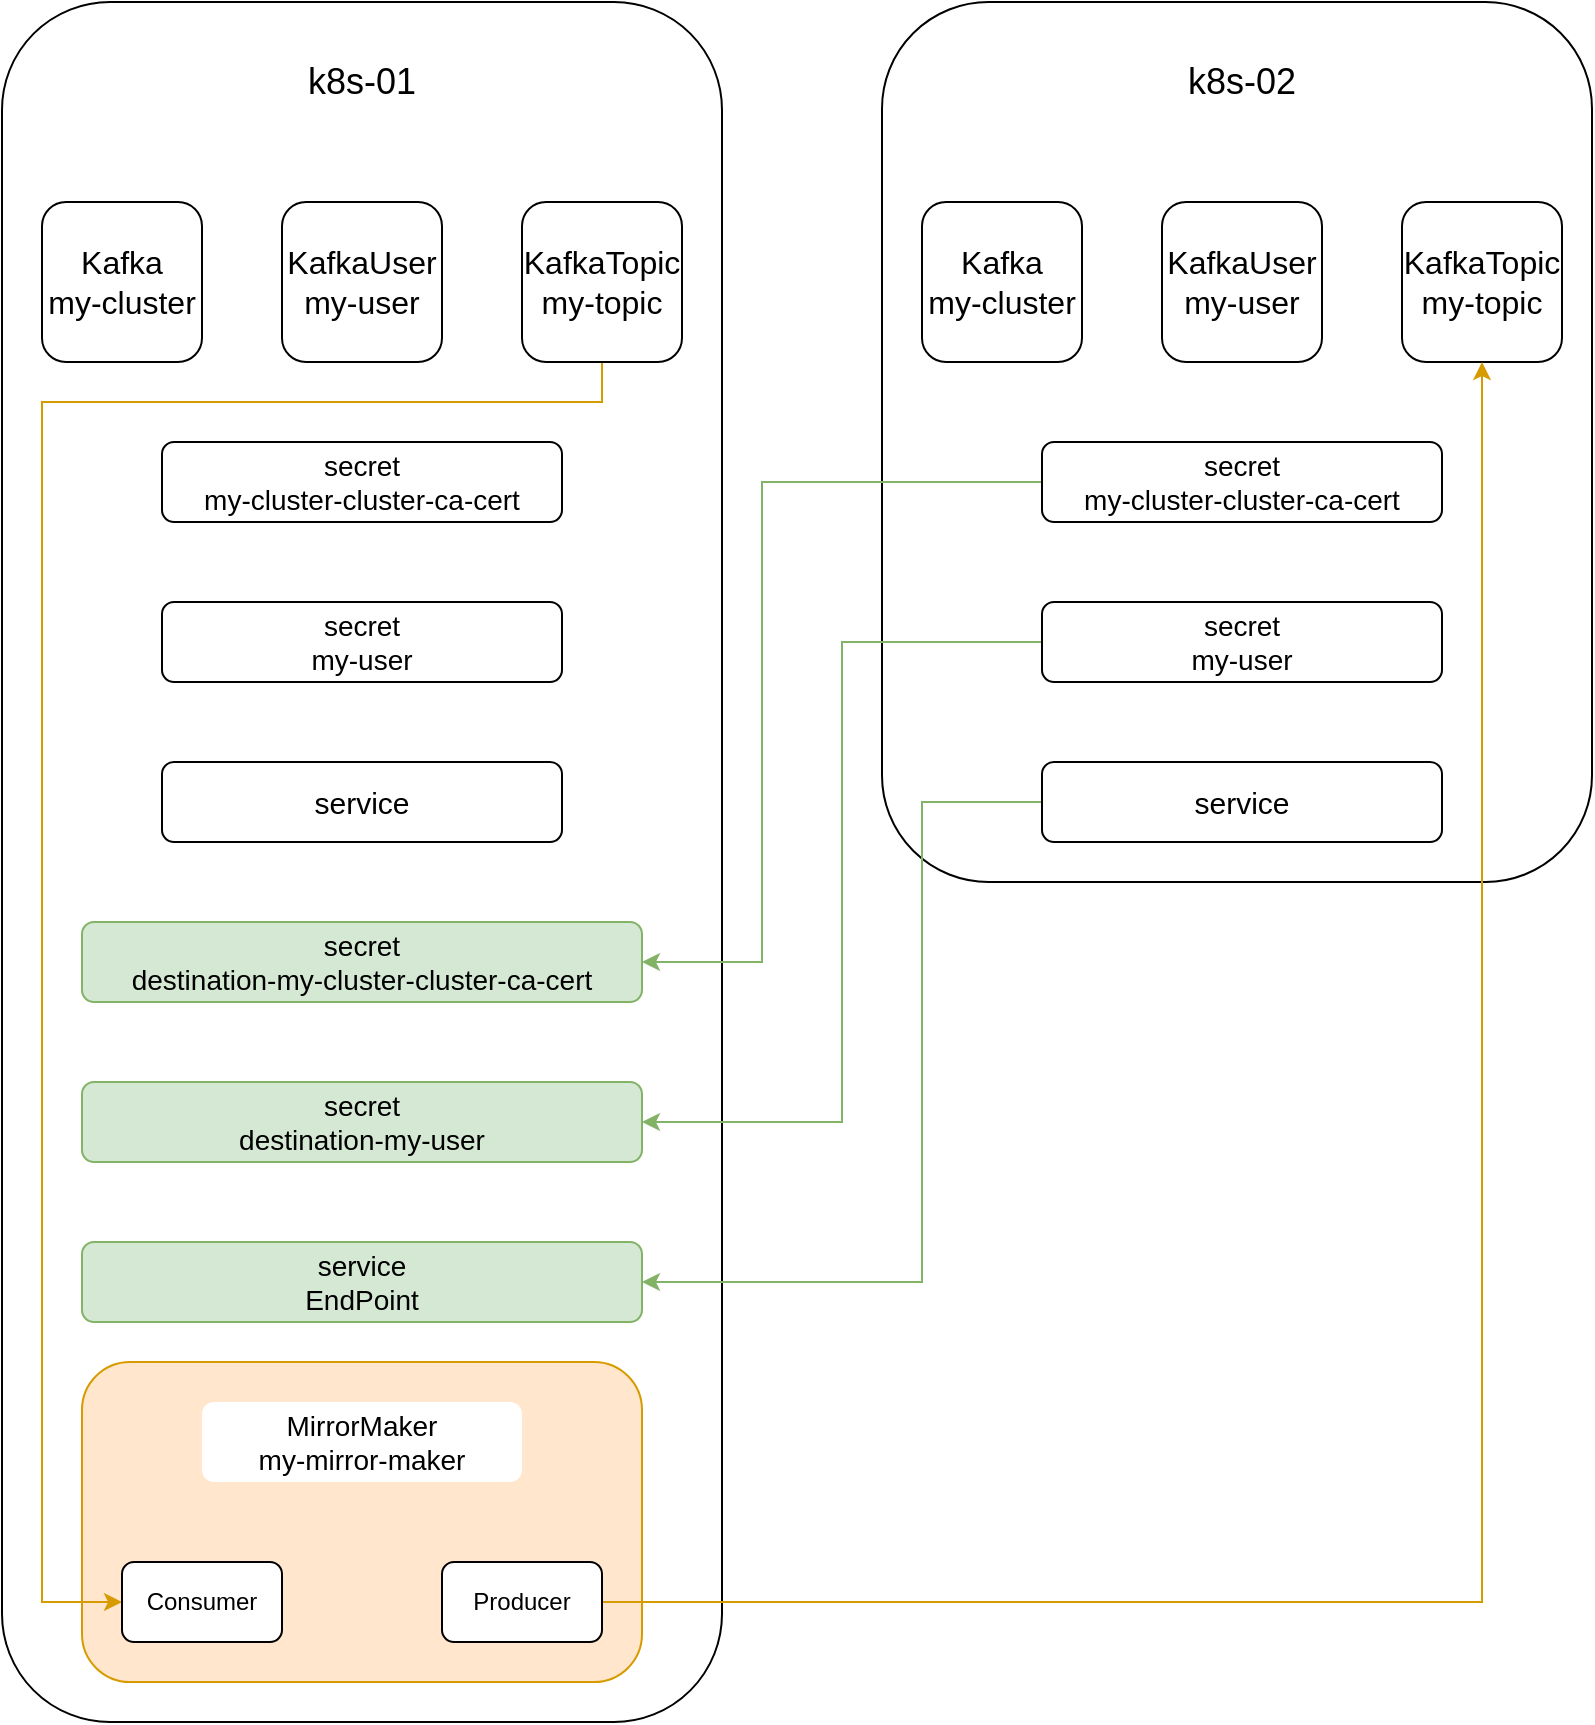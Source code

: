 <mxfile version="12.5.3" type="device"><diagram id="eZydjgVff0OTB53SrX3E" name="第 1 页"><mxGraphModel dx="1106" dy="820" grid="1" gridSize="10" guides="1" tooltips="1" connect="1" arrows="1" fold="1" page="1" pageScale="1" pageWidth="827" pageHeight="1169" math="0" shadow="0"><root><mxCell id="0"/><mxCell id="1" parent="0"/><mxCell id="B29BiDjZEvR5qVa_CcJ3-7" value="" style="rounded=1;whiteSpace=wrap;html=1;" vertex="1" parent="1"><mxGeometry x="20" y="20" width="360" height="860" as="geometry"/></mxCell><mxCell id="B29BiDjZEvR5qVa_CcJ3-6" value="" style="rounded=1;whiteSpace=wrap;html=1;fillColor=#ffe6cc;strokeColor=#d79b00;" vertex="1" parent="1"><mxGeometry x="60" y="700" width="280" height="160" as="geometry"/></mxCell><mxCell id="MVI1a39o2-UEbbaNeIox-14" value="" style="rounded=1;whiteSpace=wrap;html=1;" parent="1" vertex="1"><mxGeometry x="460" y="20" width="355" height="440" as="geometry"/></mxCell><mxCell id="Je1RW6fNfTy3bOGtiMTz-2" value="&lt;font style=&quot;font-size: 16px&quot;&gt;KafkaUser&lt;br&gt;my-user&lt;/font&gt;" style="rounded=1;whiteSpace=wrap;html=1;" parent="1" vertex="1"><mxGeometry x="160" y="120" width="80" height="80" as="geometry"/></mxCell><mxCell id="B29BiDjZEvR5qVa_CcJ3-4" style="edgeStyle=orthogonalEdgeStyle;rounded=0;orthogonalLoop=1;jettySize=auto;html=1;entryX=0;entryY=0.5;entryDx=0;entryDy=0;fillColor=#ffe6cc;strokeColor=#d79b00;" edge="1" parent="1" source="Je1RW6fNfTy3bOGtiMTz-3" target="B29BiDjZEvR5qVa_CcJ3-2"><mxGeometry relative="1" as="geometry"><Array as="points"><mxPoint x="320" y="220"/><mxPoint x="40" y="220"/><mxPoint x="40" y="820"/></Array></mxGeometry></mxCell><mxCell id="Je1RW6fNfTy3bOGtiMTz-3" value="&lt;font style=&quot;font-size: 16px&quot;&gt;KafkaTopic&lt;br&gt;my-topic&lt;/font&gt;" style="rounded=1;whiteSpace=wrap;html=1;" parent="1" vertex="1"><mxGeometry x="280" y="120" width="80" height="80" as="geometry"/></mxCell><mxCell id="Je1RW6fNfTy3bOGtiMTz-4" value="&lt;font style=&quot;font-size: 16px&quot;&gt;Kafka&lt;br&gt;my-cluster&lt;/font&gt;" style="rounded=1;whiteSpace=wrap;html=1;" parent="1" vertex="1"><mxGeometry x="40" y="120" width="80" height="80" as="geometry"/></mxCell><mxCell id="Je1RW6fNfTy3bOGtiMTz-9" value="&lt;font style=&quot;font-size: 14px&quot;&gt;secret&lt;br&gt;destination-my-cluster-cluster-ca-cert&lt;/font&gt;" style="rounded=1;whiteSpace=wrap;html=1;fillColor=#d5e8d4;strokeColor=#82b366;" parent="1" vertex="1"><mxGeometry x="60" y="480" width="280" height="40" as="geometry"/></mxCell><mxCell id="Je1RW6fNfTy3bOGtiMTz-10" value="&lt;font style=&quot;font-size: 14px&quot;&gt;secret&lt;br&gt;destination-my-user&lt;/font&gt;" style="rounded=1;whiteSpace=wrap;html=1;fillColor=#d5e8d4;strokeColor=#82b366;" parent="1" vertex="1"><mxGeometry x="60" y="560" width="280" height="40" as="geometry"/></mxCell><mxCell id="Je1RW6fNfTy3bOGtiMTz-13" value="&lt;font style=&quot;font-size: 14px&quot;&gt;service&lt;br&gt;EndPoint&lt;/font&gt;" style="rounded=1;whiteSpace=wrap;html=1;fillColor=#d5e8d4;strokeColor=#82b366;" parent="1" vertex="1"><mxGeometry x="60" y="640" width="280" height="40" as="geometry"/></mxCell><mxCell id="Je1RW6fNfTy3bOGtiMTz-16" value="&lt;font style=&quot;font-size: 14px&quot;&gt;secret&lt;br&gt;my-cluster-cluster-ca-cert&lt;/font&gt;" style="rounded=1;whiteSpace=wrap;html=1;" parent="1" vertex="1"><mxGeometry x="100" y="240" width="200" height="40" as="geometry"/></mxCell><mxCell id="Je1RW6fNfTy3bOGtiMTz-17" value="&lt;font style=&quot;font-size: 15px&quot;&gt;service&lt;/font&gt;" style="rounded=1;whiteSpace=wrap;html=1;" parent="1" vertex="1"><mxGeometry x="100" y="400" width="200" height="40" as="geometry"/></mxCell><mxCell id="Je1RW6fNfTy3bOGtiMTz-18" value="&lt;font style=&quot;font-size: 14px&quot;&gt;secret&lt;br&gt;my-user&lt;/font&gt;" style="rounded=1;whiteSpace=wrap;html=1;" parent="1" vertex="1"><mxGeometry x="100" y="320" width="200" height="40" as="geometry"/></mxCell><mxCell id="MVI1a39o2-UEbbaNeIox-1" value="&lt;font style=&quot;font-size: 18px&quot;&gt;k8s-01&lt;/font&gt;" style="rounded=1;whiteSpace=wrap;html=1;strokeColor=none;" parent="1" vertex="1"><mxGeometry x="160" y="40" width="80" height="40" as="geometry"/></mxCell><mxCell id="MVI1a39o2-UEbbaNeIox-2" value="&lt;font style=&quot;font-size: 18px&quot;&gt;k8s-02&lt;/font&gt;" style="rounded=1;whiteSpace=wrap;html=1;strokeColor=none;" parent="1" vertex="1"><mxGeometry x="600" y="40" width="80" height="40" as="geometry"/></mxCell><mxCell id="MVI1a39o2-UEbbaNeIox-7" value="&lt;font style=&quot;font-size: 16px&quot;&gt;KafkaUser&lt;br&gt;my-user&lt;/font&gt;" style="rounded=1;whiteSpace=wrap;html=1;" parent="1" vertex="1"><mxGeometry x="600" y="120" width="80" height="80" as="geometry"/></mxCell><mxCell id="MVI1a39o2-UEbbaNeIox-8" value="&lt;font style=&quot;font-size: 16px&quot;&gt;KafkaTopic&lt;br&gt;my-topic&lt;/font&gt;" style="rounded=1;whiteSpace=wrap;html=1;" parent="1" vertex="1"><mxGeometry x="720" y="120" width="80" height="80" as="geometry"/></mxCell><mxCell id="MVI1a39o2-UEbbaNeIox-9" value="&lt;font style=&quot;font-size: 16px&quot;&gt;Kafka&lt;br&gt;my-cluster&lt;/font&gt;" style="rounded=1;whiteSpace=wrap;html=1;" parent="1" vertex="1"><mxGeometry x="480" y="120" width="80" height="80" as="geometry"/></mxCell><mxCell id="ZIr44gJq1J1XRcwh5Zyz-1" style="edgeStyle=orthogonalEdgeStyle;rounded=0;orthogonalLoop=1;jettySize=auto;html=1;entryX=1;entryY=0.5;entryDx=0;entryDy=0;fillColor=#d5e8d4;strokeColor=#82b366;" parent="1" source="MVI1a39o2-UEbbaNeIox-10" target="Je1RW6fNfTy3bOGtiMTz-9" edge="1"><mxGeometry relative="1" as="geometry"><Array as="points"><mxPoint x="400" y="260"/><mxPoint x="400" y="500"/></Array></mxGeometry></mxCell><mxCell id="MVI1a39o2-UEbbaNeIox-10" value="&lt;font style=&quot;font-size: 14px&quot;&gt;secret&lt;br&gt;my-cluster-cluster-ca-cert&lt;/font&gt;" style="rounded=1;whiteSpace=wrap;html=1;" parent="1" vertex="1"><mxGeometry x="540" y="240" width="200" height="40" as="geometry"/></mxCell><mxCell id="ZIr44gJq1J1XRcwh5Zyz-3" style="edgeStyle=orthogonalEdgeStyle;rounded=0;orthogonalLoop=1;jettySize=auto;html=1;entryX=1;entryY=0.5;entryDx=0;entryDy=0;fillColor=#d5e8d4;strokeColor=#82b366;" parent="1" source="MVI1a39o2-UEbbaNeIox-11" target="Je1RW6fNfTy3bOGtiMTz-13" edge="1"><mxGeometry relative="1" as="geometry"><Array as="points"><mxPoint x="480" y="420"/><mxPoint x="480" y="660"/></Array></mxGeometry></mxCell><mxCell id="MVI1a39o2-UEbbaNeIox-11" value="&lt;font style=&quot;font-size: 15px&quot;&gt;service&lt;/font&gt;" style="rounded=1;whiteSpace=wrap;html=1;" parent="1" vertex="1"><mxGeometry x="540" y="400" width="200" height="40" as="geometry"/></mxCell><mxCell id="ZIr44gJq1J1XRcwh5Zyz-2" style="edgeStyle=orthogonalEdgeStyle;rounded=0;orthogonalLoop=1;jettySize=auto;html=1;entryX=1;entryY=0.5;entryDx=0;entryDy=0;fillColor=#d5e8d4;strokeColor=#82b366;" parent="1" source="MVI1a39o2-UEbbaNeIox-12" target="Je1RW6fNfTy3bOGtiMTz-10" edge="1"><mxGeometry relative="1" as="geometry"><Array as="points"><mxPoint x="440" y="340"/><mxPoint x="440" y="580"/></Array></mxGeometry></mxCell><mxCell id="MVI1a39o2-UEbbaNeIox-12" value="&lt;font style=&quot;font-size: 14px&quot;&gt;secret&lt;br&gt;my-user&lt;/font&gt;" style="rounded=1;whiteSpace=wrap;html=1;" parent="1" vertex="1"><mxGeometry x="540" y="320" width="200" height="40" as="geometry"/></mxCell><mxCell id="B29BiDjZEvR5qVa_CcJ3-1" value="&lt;font style=&quot;font-size: 14px&quot;&gt;MirrorMaker&lt;br&gt;my-mirror-maker&lt;/font&gt;" style="rounded=1;whiteSpace=wrap;html=1;strokeColor=none;" vertex="1" parent="1"><mxGeometry x="120" y="720" width="160" height="40" as="geometry"/></mxCell><mxCell id="B29BiDjZEvR5qVa_CcJ3-2" value="&lt;font style=&quot;font-size: 12px&quot;&gt;Consumer&lt;/font&gt;" style="rounded=1;whiteSpace=wrap;html=1;" vertex="1" parent="1"><mxGeometry x="80" y="800" width="80" height="40" as="geometry"/></mxCell><mxCell id="B29BiDjZEvR5qVa_CcJ3-5" style="edgeStyle=orthogonalEdgeStyle;rounded=0;orthogonalLoop=1;jettySize=auto;html=1;fillColor=#ffe6cc;strokeColor=#d79b00;" edge="1" parent="1" source="B29BiDjZEvR5qVa_CcJ3-3" target="MVI1a39o2-UEbbaNeIox-8"><mxGeometry relative="1" as="geometry"/></mxCell><mxCell id="B29BiDjZEvR5qVa_CcJ3-3" value="Producer" style="rounded=1;whiteSpace=wrap;html=1;" vertex="1" parent="1"><mxGeometry x="240" y="800" width="80" height="40" as="geometry"/></mxCell></root></mxGraphModel></diagram></mxfile>